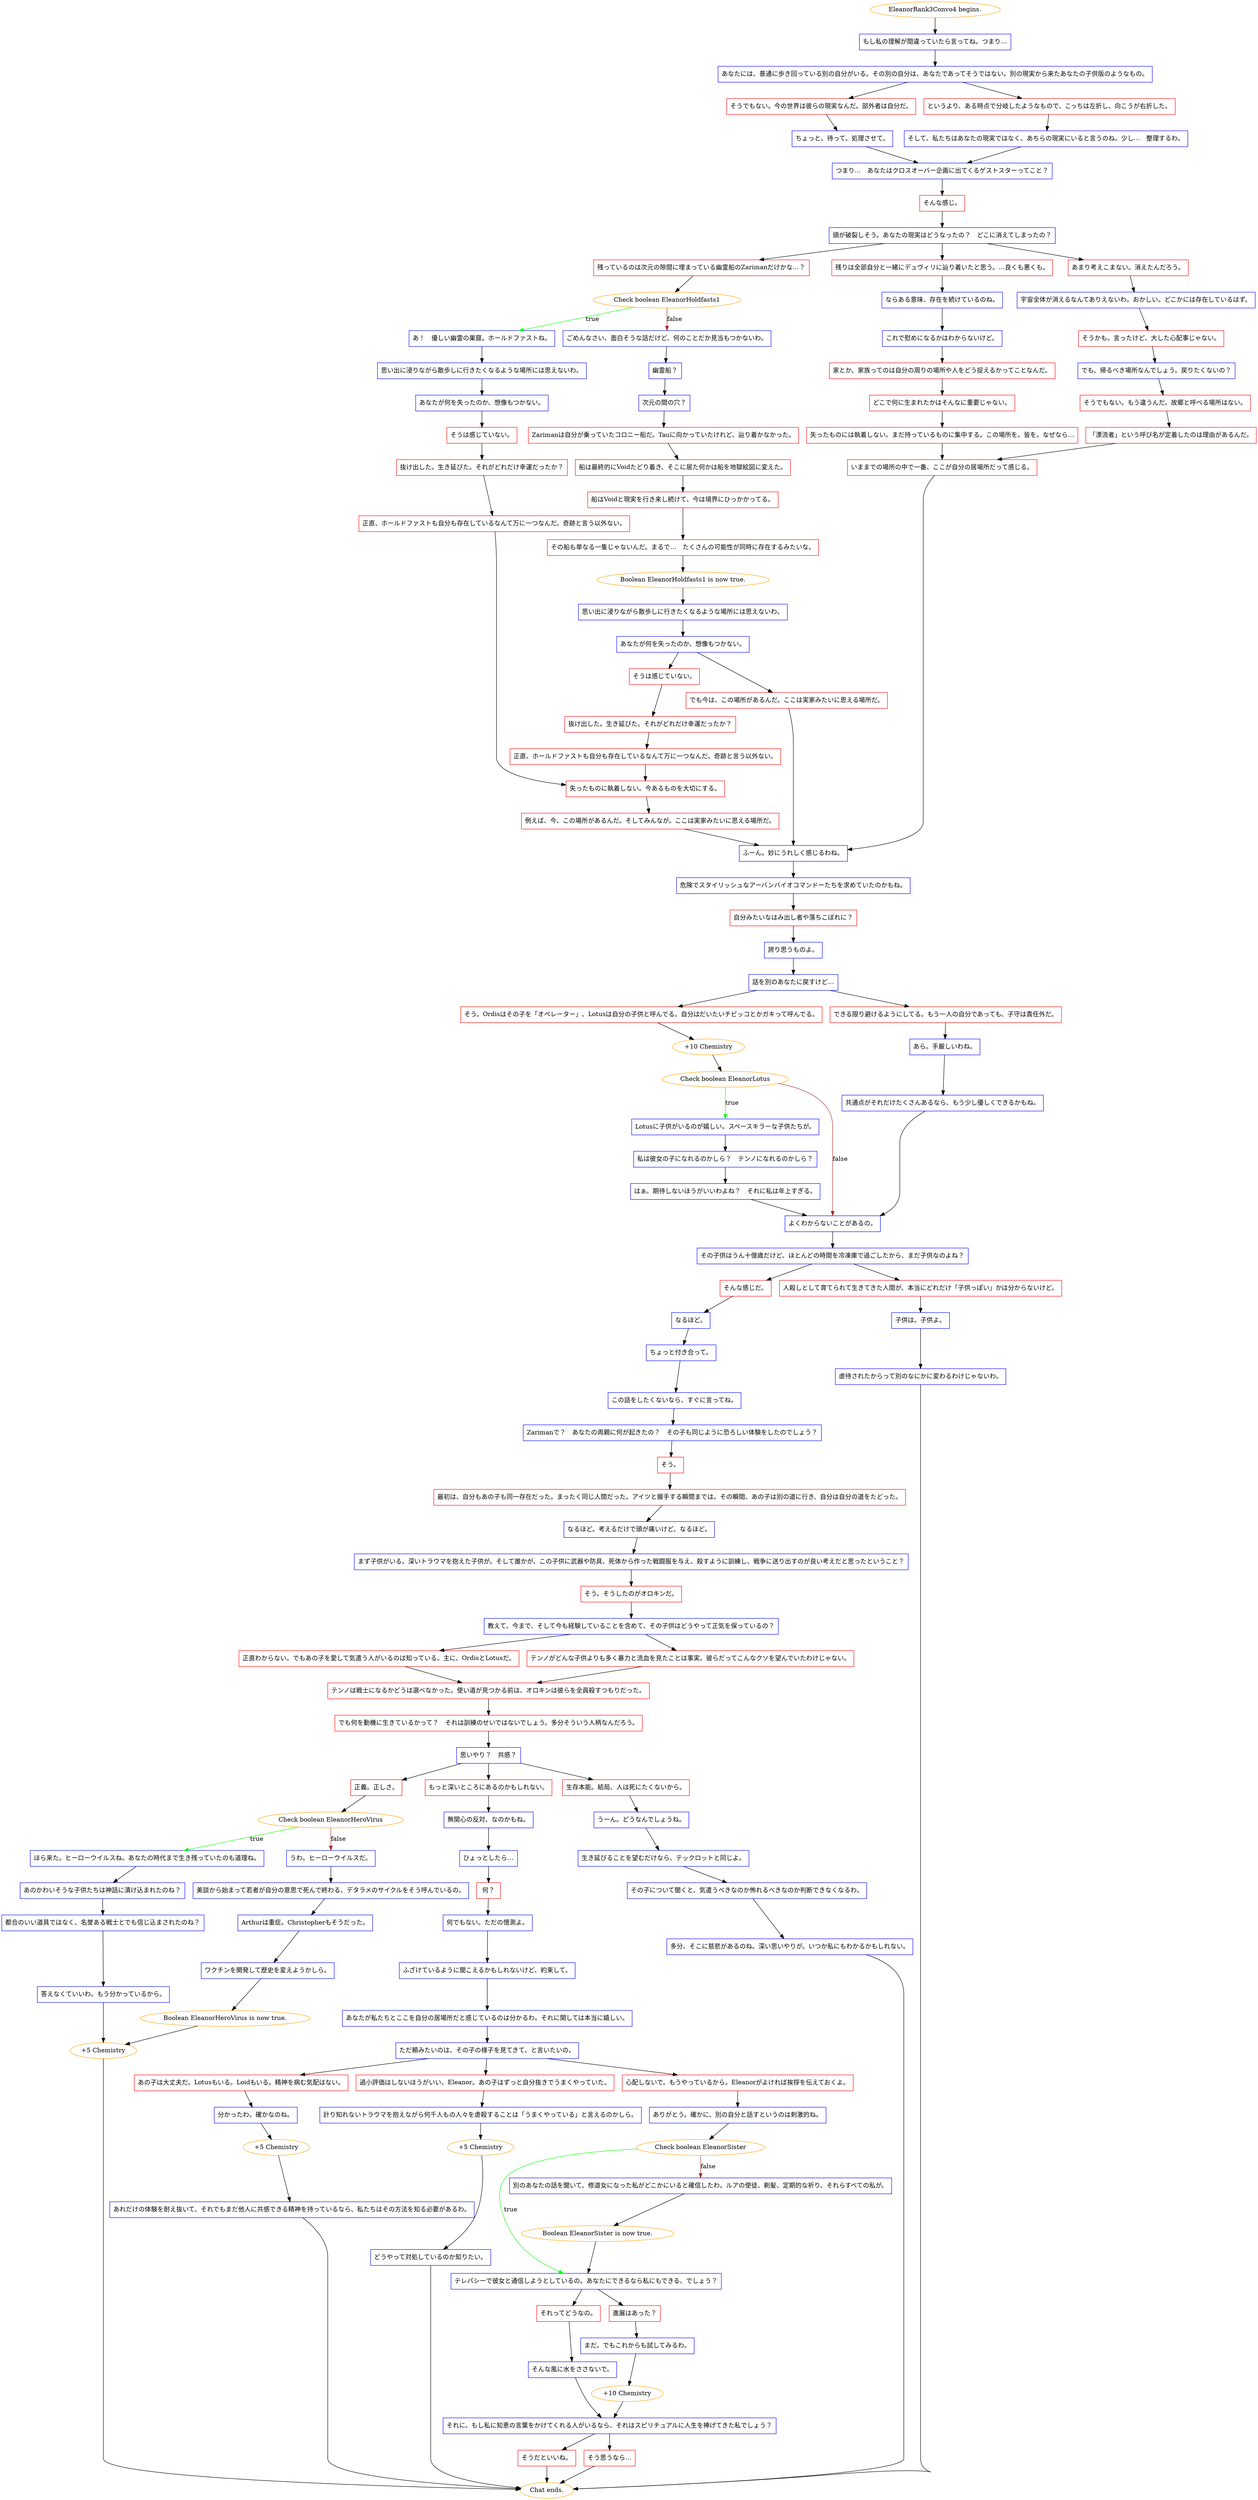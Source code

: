 digraph {
	"EleanorRank3Convo4 begins." [color=orange];
		"EleanorRank3Convo4 begins." -> j4058994780;
	j4058994780 [label="もし私の理解が間違っていたら言ってね。つまり…",shape=box,color=blue];
		j4058994780 -> j3900612961;
	j3900612961 [label="あなたには、普通に歩き回っている別の自分がいる。その別の自分は、あなたであってそうではない。別の現実から来たあなたの子供版のようなもの。",shape=box,color=blue];
		j3900612961 -> j852054278;
		j3900612961 -> j3956058360;
	j852054278 [label="そうでもない。今の世界は彼らの現実なんだ。部外者は自分だ。",shape=box,color=red];
		j852054278 -> j2683761842;
	j3956058360 [label="というより、ある時点で分岐したようなもので、こっちは左折し、向こうが右折した。",shape=box,color=red];
		j3956058360 -> j3217668289;
	j2683761842 [label="ちょっと。待って。処理させて。",shape=box,color=blue];
		j2683761842 -> j3806470997;
	j3217668289 [label="そして、私たちはあなたの現実ではなく、あちらの現実にいると言うのね。少し…　整理するわ。",shape=box,color=blue];
		j3217668289 -> j3806470997;
	j3806470997 [label="つまり…　あなたはクロスオーバー企画に出てくるゲストスターってこと？",shape=box,color=blue];
		j3806470997 -> j2440278564;
	j2440278564 [label="そんな感じ。",shape=box,color=red];
		j2440278564 -> j2038526493;
	j2038526493 [label="頭が破裂しそう。あなたの現実はどうなったの？　どこに消えてしまったの？",shape=box,color=blue];
		j2038526493 -> j66655258;
		j2038526493 -> j1686700414;
		j2038526493 -> j1028571082;
	j66655258 [label="残っているのは次元の隙間に埋まっている幽霊船のZarimanだけかな…？",shape=box,color=red];
		j66655258 -> j622483262;
	j1686700414 [label="残りは全部自分と一緒にデュヴィリに辿り着いたと思う。…良くも悪くも。",shape=box,color=red];
		j1686700414 -> j4630547;
	j1028571082 [label="あまり考えこまない。消えたんだろう。",shape=box,color=red];
		j1028571082 -> j3445253632;
	j622483262 [label="Check boolean EleanorHoldfasts1",color=orange];
		j622483262 -> j248771366 [label=true,color=green];
		j622483262 -> j4022629438 [label=false,color=brown];
	j4630547 [label="ならある意味、存在を続けているのね。",shape=box,color=blue];
		j4630547 -> j2270501051;
	j3445253632 [label="宇宙全体が消えるなんてありえないわ。おかしい。どこかには存在しているはず。",shape=box,color=blue];
		j3445253632 -> j1436276416;
	j248771366 [label="あ！　優しい幽霊の巣窟。ホールドファストね。",shape=box,color=blue];
		j248771366 -> j3108857209;
	j4022629438 [label="ごめんなさい、面白そうな話だけど、何のことだか見当もつかないわ。",shape=box,color=blue];
		j4022629438 -> j184961206;
	j2270501051 [label="これで慰めになるかはわからないけど。",shape=box,color=blue];
		j2270501051 -> j109869622;
	j1436276416 [label="そうかも。言ったけど、大した心配事じゃない。",shape=box,color=red];
		j1436276416 -> j218448046;
	j3108857209 [label="思い出に浸りながら散歩しに行きたくなるような場所には思えないわ。",shape=box,color=blue];
		j3108857209 -> j1006540499;
	j184961206 [label="幽霊船？",shape=box,color=blue];
		j184961206 -> j1078258368;
	j109869622 [label="家とか、家族ってのは自分の周りの場所や人をどう捉えるかってことなんだ。",shape=box,color=red];
		j109869622 -> j111486475;
	j218448046 [label="でも、帰るべき場所なんでしょう。戻りたくないの？",shape=box,color=blue];
		j218448046 -> j1152050279;
	j1006540499 [label="あなたが何を失ったのか、想像もつかない。",shape=box,color=blue];
		j1006540499 -> j919350853;
	j1078258368 [label="次元の間の穴？",shape=box,color=blue];
		j1078258368 -> j2933182763;
	j111486475 [label="どこで何に生まれたかはそんなに重要じゃない。",shape=box,color=red];
		j111486475 -> j4025076235;
	j1152050279 [label="そうでもない。もう違うんだ。故郷と呼べる場所はない。",shape=box,color=red];
		j1152050279 -> j530629029;
	j919350853 [label="そうは感じていない。",shape=box,color=red];
		j919350853 -> j2170158881;
	j2933182763 [label="Zarimanは自分が乗っていたコロニー船だ。Tauに向かっていたけれど、辿り着かなかった。",shape=box,color=red];
		j2933182763 -> j4286344503;
	j4025076235 [label="失ったものには執着しない。まだ持っているものに集中する。この場所を。皆を。なぜなら…",shape=box,color=red];
		j4025076235 -> j641198502;
	j530629029 [label="「漂流者」という呼び名が定着したのは理由があるんだ。",shape=box,color=red];
		j530629029 -> j641198502;
	j2170158881 [label="抜け出した。生き延びた。それがどれだけ幸運だったか？",shape=box,color=red];
		j2170158881 -> j859810164;
	j4286344503 [label="船は最終的にVoidたどり着き、そこに居た何かは船を地獄絵図に変えた。",shape=box,color=red];
		j4286344503 -> j2839710967;
	j641198502 [label="いままでの場所の中で一番、ここが自分の居場所だって感じる。",shape=box,color=red];
		j641198502 -> j2605625274;
	j859810164 [label="正直、ホールドファストも自分も存在しているなんて万に一つなんだ。奇跡と言う以外ない。",shape=box,color=red];
		j859810164 -> j1151520921;
	j2839710967 [label="船はVoidと現実を行き来し続けて、今は境界にひっかかってる。",shape=box,color=red];
		j2839710967 -> j3604328786;
	j2605625274 [label="ふーん。妙にうれしく感じるわね。",shape=box,color=blue];
		j2605625274 -> j2121413148;
	j1151520921 [label="失ったものに執着しない。今あるものを大切にする。",shape=box,color=red];
		j1151520921 -> j3640496274;
	j3604328786 [label="その船も単なる一隻じゃないんだ。まるで…　たくさんの可能性が同時に存在するみたいな。",shape=box,color=red];
		j3604328786 -> j4198451270;
	j2121413148 [label="危険でスタイリッシュなアーバンバイオコマンドーたちを求めていたのかもね。",shape=box,color=blue];
		j2121413148 -> j4175843360;
	j3640496274 [label="例えば、今、この場所があるんだ。そしてみんなが。ここは実家みたいに思える場所だ。",shape=box,color=red];
		j3640496274 -> j2605625274;
	j4198451270 [label="Boolean EleanorHoldfasts1 is now true.",color=orange];
		j4198451270 -> j3432491998;
	j4175843360 [label="自分みたいなはみ出し者や落ちこぼれに？",shape=box,color=red];
		j4175843360 -> j3396184904;
	j3432491998 [label="思い出に浸りながら散歩しに行きたくなるような場所には思えないわ。",shape=box,color=blue];
		j3432491998 -> j28326513;
	j3396184904 [label="誇り思うものよ。",shape=box,color=blue];
		j3396184904 -> j4088351580;
	j28326513 [label="あなたが何を失ったのか、想像もつかない。",shape=box,color=blue];
		j28326513 -> j2951322974;
		j28326513 -> j2125299297;
	j4088351580 [label="話を別のあなたに戻すけど…",shape=box,color=blue];
		j4088351580 -> j1249971826;
		j4088351580 -> j1894396879;
	j2951322974 [label="そうは感じていない。",shape=box,color=red];
		j2951322974 -> j114792110;
	j2125299297 [label="でも今は、この場所があるんだ。ここは実家みたいに思える場所だ。",shape=box,color=red];
		j2125299297 -> j2605625274;
	j1249971826 [label="そう。Ordisはその子を「オペレーター」、Lotusは自分の子供と呼んでる。自分はだいたいチビッコとかガキって呼んでる。",shape=box,color=red];
		j1249971826 -> j4061780858;
	j1894396879 [label="できる限り避けるようにしてる。もう一人の自分であっても、子守は責任外だ。",shape=box,color=red];
		j1894396879 -> j4028787998;
	j114792110 [label="抜け出した。生き延びた。それがどれだけ幸運だったか？",shape=box,color=red];
		j114792110 -> j2627501060;
	j4061780858 [label="+10 Chemistry",color=orange];
		j4061780858 -> j3978629636;
	j4028787998 [label="あら。手厳しいわね。",shape=box,color=blue];
		j4028787998 -> j2444231161;
	j2627501060 [label="正直、ホールドファストも自分も存在しているなんて万に一つなんだ。奇跡と言う以外ない。",shape=box,color=red];
		j2627501060 -> j1151520921;
	j3978629636 [label="Check boolean EleanorLotus",color=orange];
		j3978629636 -> j3316777023 [label=true,color=green];
		j3978629636 -> j669613059 [label=false,color=brown];
	j2444231161 [label="共通点がそれだけたくさんあるなら、もう少し優しくできるかもね。",shape=box,color=blue];
		j2444231161 -> j669613059;
	j3316777023 [label="Lotusに子供がいるのが嬉しい。スペースキラーな子供たちが。",shape=box,color=blue];
		j3316777023 -> j2216266512;
	j669613059 [label="よくわからないことがあるの。",shape=box,color=blue];
		j669613059 -> j1237548175;
	j2216266512 [label="私は彼女の子になれるのかしら？　テンノになれるのかしら？",shape=box,color=blue];
		j2216266512 -> j1317846767;
	j1237548175 [label="その子供はうん十億歳だけど、ほとんどの時間を冷凍庫で過ごしたから、まだ子供なのよね？",shape=box,color=blue];
		j1237548175 -> j2630496638;
		j1237548175 -> j1190978576;
	j1317846767 [label="はぁ。期待しないほうがいいわよね？　それに私は年上すぎる。",shape=box,color=blue];
		j1317846767 -> j669613059;
	j2630496638 [label="そんな感じだ。",shape=box,color=red];
		j2630496638 -> j540750216;
	j1190978576 [label="人殺しとして育てられて生きてきた人間が、本当にどれだけ「子供っぽい」かは分からないけど。",shape=box,color=red];
		j1190978576 -> j2236240551;
	j540750216 [label="なるほど。",shape=box,color=blue];
		j540750216 -> j3115397535;
	j2236240551 [label="子供は。子供よ。",shape=box,color=blue];
		j2236240551 -> j73442795;
	j3115397535 [label="ちょっと付き合って。",shape=box,color=blue];
		j3115397535 -> j552015901;
	j73442795 [label="虐待されたからって別のなにかに変わるわけじゃないわ。",shape=box,color=blue];
		j73442795 -> "Chat ends.";
	j552015901 [label="この話をしたくないなら、すぐに言ってね。",shape=box,color=blue];
		j552015901 -> j2377818426;
	"Chat ends." [color=orange];
	j2377818426 [label="Zarimanで？　あなたの両親に何が起きたの？　その子も同じように恐ろしい体験をしたのでしょう？",shape=box,color=blue];
		j2377818426 -> j186692338;
	j186692338 [label="そう。",shape=box,color=red];
		j186692338 -> j3472277218;
	j3472277218 [label="最初は、自分もあの子も同一存在だった。まったく同じ人間だった。アイツと握手する瞬間までは。その瞬間、あの子は別の道に行き、自分は自分の道をたどった。",shape=box,color=red];
		j3472277218 -> j134344676;
	j134344676 [label="なるほど。考えるだけで頭が痛いけど、なるほど。",shape=box,color=blue];
		j134344676 -> j1695660313;
	j1695660313 [label="まず子供がいる。深いトラウマを抱えた子供が。そして誰かが、この子供に武器や防具、死体から作った戦闘服を与え、殺すように訓練し、戦争に送り出すのが良い考えだと思ったということ？",shape=box,color=blue];
		j1695660313 -> j3049352349;
	j3049352349 [label="そう。そうしたのがオロキンだ。",shape=box,color=red];
		j3049352349 -> j2474012624;
	j2474012624 [label="教えて、今まで、そして今も経験していることを含めて、その子供はどうやって正気を保っているの？",shape=box,color=blue];
		j2474012624 -> j690971329;
		j2474012624 -> j938258346;
	j690971329 [label="正直わからない。でもあの子を愛して気遣う人がいるのは知っている。主に、OrdisとLotusだ。",shape=box,color=red];
		j690971329 -> j1531736279;
	j938258346 [label="テンノがどんな子供よりも多く暴力と流血を見たことは事実。彼らだってこんなクソを望んでいたわけじゃない。",shape=box,color=red];
		j938258346 -> j1531736279;
	j1531736279 [label="テンノは戦士になるかどうは選べなかった。使い道が見つかる前は、オロキンは彼らを全員殺すつもりだった。",shape=box,color=red];
		j1531736279 -> j2067704912;
	j2067704912 [label="でも何を動機に生きているかって？　それは訓練のせいではないでしょう。多分そういう人柄なんだろう。",shape=box,color=red];
		j2067704912 -> j2662883886;
	j2662883886 [label="思いやり？　共感？",shape=box,color=blue];
		j2662883886 -> j2451038150;
		j2662883886 -> j1744144701;
		j2662883886 -> j490417865;
	j2451038150 [label="正義。正しさ。",shape=box,color=red];
		j2451038150 -> j3862202944;
	j1744144701 [label="もっと深いところにあるのかもしれない。",shape=box,color=red];
		j1744144701 -> j3967735219;
	j490417865 [label="生存本能。結局、人は死にたくないから。",shape=box,color=red];
		j490417865 -> j3013141160;
	j3862202944 [label="Check boolean EleanorHeroVirus",color=orange];
		j3862202944 -> j4109426719 [label=true,color=green];
		j3862202944 -> j1866662668 [label=false,color=brown];
	j3967735219 [label="無関心の反対、なのかもね。",shape=box,color=blue];
		j3967735219 -> j1250150568;
	j3013141160 [label="うーん。どうなんでしょうね。",shape=box,color=blue];
		j3013141160 -> j4053558596;
	j4109426719 [label="ほら来た。ヒーローウイルスね。あなたの時代まで生き残っていたのも道理ね。",shape=box,color=blue];
		j4109426719 -> j2683634796;
	j1866662668 [label="うわ。ヒーローウイルスだ。",shape=box,color=blue];
		j1866662668 -> j3259007088;
	j1250150568 [label="ひょっとしたら…",shape=box,color=blue];
		j1250150568 -> j4209712941;
	j4053558596 [label="生き延びることを望むだけなら、テックロットと同じよ。",shape=box,color=blue];
		j4053558596 -> j1011834704;
	j2683634796 [label="あのかわいそうな子供たちは神話に漬け込まれたのね？",shape=box,color=blue];
		j2683634796 -> j255976484;
	j3259007088 [label="美談から始まって若者が自分の意思で死んで終わる、デタラメのサイクルをそう呼んでいるの。",shape=box,color=blue];
		j3259007088 -> j23275972;
	j4209712941 [label="何？",shape=box,color=red];
		j4209712941 -> j1286730872;
	j1011834704 [label="その子について聞くと、気遣うべきなのか怖れるべきなのか判断できなくなるわ。",shape=box,color=blue];
		j1011834704 -> j3665797811;
	j255976484 [label="都合のいい道具ではなく、名誉ある戦士とでも信じ込まされたのね？",shape=box,color=blue];
		j255976484 -> j158935732;
	j23275972 [label="Arthurは重症。Christopherもそうだった。",shape=box,color=blue];
		j23275972 -> j4286944265;
	j1286730872 [label="何でもない。ただの憶測よ。",shape=box,color=blue];
		j1286730872 -> j3956854003;
	j3665797811 [label="多分、そこに慈悲があるのね。深い思いやりが。いつか私にもわかるかもしれない。",shape=box,color=blue];
		j3665797811 -> "Chat ends.";
	j158935732 [label="答えなくていいわ。もう分かっているから。",shape=box,color=blue];
		j158935732 -> j4081414586;
	j4286944265 [label="ワクチンを開発して歴史を変えようかしら。",shape=box,color=blue];
		j4286944265 -> j679405944;
	j3956854003 [label="ふざけているように聞こえるかもしれないけど、約束して。",shape=box,color=blue];
		j3956854003 -> j1335757214;
	j4081414586 [label="+5 Chemistry",color=orange];
		j4081414586 -> "Chat ends.";
	j679405944 [label="Boolean EleanorHeroVirus is now true.",color=orange];
		j679405944 -> j4081414586;
	j1335757214 [label="あなたが私たちとここを自分の居場所だと感じているのは分かるわ。それに関しては本当に嬉しい。",shape=box,color=blue];
		j1335757214 -> j287178998;
	j287178998 [label="ただ頼みたいのは、その子の様子を見てきて、と言いたいの。",shape=box,color=blue];
		j287178998 -> j1323379867;
		j287178998 -> j1426151346;
		j287178998 -> j306072395;
	j1323379867 [label="あの子は大丈夫だ。Lotusもいる。Loidもいる。精神を病む気配はない。",shape=box,color=red];
		j1323379867 -> j1107924146;
	j1426151346 [label="過小評価はしないほうがいい、Eleanor。あの子はずっと自分抜きでうまくやっていた。",shape=box,color=red];
		j1426151346 -> j567652710;
	j306072395 [label="心配しないで。もうやっているから。Eleanorがよければ挨拶を伝えておくよ。",shape=box,color=red];
		j306072395 -> j3016680104;
	j1107924146 [label="分かったわ。確かなのね。",shape=box,color=blue];
		j1107924146 -> j62301031;
	j567652710 [label="計り知れないトラウマを抱えながら何千人もの人々を虐殺することは「うまくやっている」と言えるのかしら。",shape=box,color=blue];
		j567652710 -> j3561131169;
	j3016680104 [label="ありがとう。確かに、別の自分と話すというのは刺激的ね。",shape=box,color=blue];
		j3016680104 -> j3106748003;
	j62301031 [label="+5 Chemistry",color=orange];
		j62301031 -> j1202792846;
	j3561131169 [label="+5 Chemistry",color=orange];
		j3561131169 -> j1563489760;
	j3106748003 [label="Check boolean EleanorSister",color=orange];
		j3106748003 -> j1477202079 [label=true,color=green];
		j3106748003 -> j1218580760 [label=false,color=brown];
	j1202792846 [label="あれだけの体験を耐え抜いて、それでもまだ他人に共感できる精神を持っているなら、私たちはその方法を知る必要があるわ。",shape=box,color=blue];
		j1202792846 -> "Chat ends.";
	j1563489760 [label="どうやって対処しているのか知りたい。",shape=box,color=blue];
		j1563489760 -> "Chat ends.";
	j1477202079 [label="テレパシーで彼女と通信しようとしているの。あなたにできるなら私にもできる、でしょう？",shape=box,color=blue];
		j1477202079 -> j151106646;
		j1477202079 -> j3889914150;
	j1218580760 [label="別のあなたの話を聞いて、修道女になった私がどこかにいると確信したわ。ルアの使徒、剃髪、定期的な祈り、それらすべての私が。",shape=box,color=blue];
		j1218580760 -> j3585612008;
	j151106646 [label="それってどうなの。",shape=box,color=red];
		j151106646 -> j2110189784;
	j3889914150 [label="進展はあった？",shape=box,color=red];
		j3889914150 -> j2357403606;
	j3585612008 [label="Boolean EleanorSister is now true.",color=orange];
		j3585612008 -> j1477202079;
	j2110189784 [label="そんな風に水をささないで。",shape=box,color=blue];
		j2110189784 -> j1506247836;
	j2357403606 [label="まだ。でもこれからも試してみるわ。",shape=box,color=blue];
		j2357403606 -> j214218649;
	j1506247836 [label="それに、もし私に知恵の言葉をかけてくれる人がいるなら、それはスピリチュアルに人生を捧げてきた私でしょう？",shape=box,color=blue];
		j1506247836 -> j3084628598;
		j1506247836 -> j1159561805;
	j214218649 [label="+10 Chemistry",color=orange];
		j214218649 -> j1506247836;
	j3084628598 [label="そうだといいね。",shape=box,color=red];
		j3084628598 -> "Chat ends.";
	j1159561805 [label="そう思うなら…",shape=box,color=red];
		j1159561805 -> "Chat ends.";
}